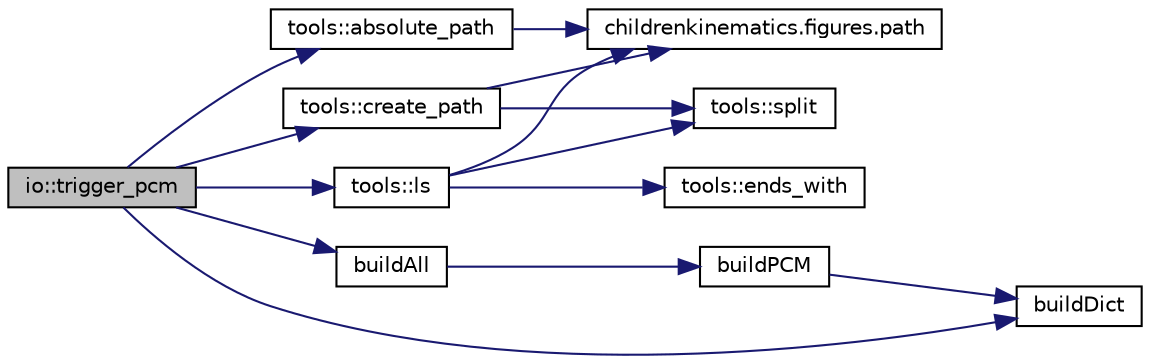 digraph "io::trigger_pcm"
{
 // INTERACTIVE_SVG=YES
 // LATEX_PDF_SIZE
  edge [fontname="Helvetica",fontsize="10",labelfontname="Helvetica",labelfontsize="10"];
  node [fontname="Helvetica",fontsize="10",shape=record];
  rankdir="LR";
  Node1 [label="io::trigger_pcm",height=0.2,width=0.4,color="black", fillcolor="grey75", style="filled", fontcolor="black",tooltip="Triggers the generation of a ROOT PCM (Precompiled Module) if needed for dictionary generation."];
  Node1 -> Node2 [color="midnightblue",fontsize="10",style="solid",fontname="Helvetica"];
  Node2 [label="tools::absolute_path",height=0.2,width=0.4,color="black", fillcolor="white", style="filled",URL="$classtools.html#a408b66ad73b7b4bb962634c14a55b619",tooltip="Converts a relative path to an absolute path."];
  Node2 -> Node3 [color="midnightblue",fontsize="10",style="solid",fontname="Helvetica"];
  Node3 [label="childrenkinematics.figures.path",height=0.2,width=0.4,color="black", fillcolor="white", style="filled",URL="$namespacechildrenkinematics_1_1figures.html#a4b217acaa3fe7d5c60c04978cbf782dc",tooltip=" "];
  Node1 -> Node4 [color="midnightblue",fontsize="10",style="solid",fontname="Helvetica"];
  Node4 [label="buildAll",height=0.2,width=0.4,color="black", fillcolor="white", style="filled",URL="$structs_2cxx_2base_8cxx.html#aa67f17555eea254a2f080d4bfaa19262",tooltip="Initiates the build of all dictionaries and PCM files."];
  Node4 -> Node5 [color="midnightblue",fontsize="10",style="solid",fontname="Helvetica"];
  Node5 [label="buildPCM",height=0.2,width=0.4,color="black", fillcolor="white", style="filled",URL="$structs_2cxx_2base_8cxx.html#a96c2f5b7a58cb27671db52cf01b24c35",tooltip="Builds a Precompiled Module (PCM) file for a specific module."];
  Node5 -> Node6 [color="midnightblue",fontsize="10",style="solid",fontname="Helvetica"];
  Node6 [label="buildDict",height=0.2,width=0.4,color="black", fillcolor="white", style="filled",URL="$structs_2cxx_2base_8cxx.html#a25eaf56fcdb4b2d9583f6d55ee6bd9b7",tooltip="Builds a dictionary for a specific data type."];
  Node1 -> Node6 [color="midnightblue",fontsize="10",style="solid",fontname="Helvetica"];
  Node1 -> Node7 [color="midnightblue",fontsize="10",style="solid",fontname="Helvetica"];
  Node7 [label="tools::create_path",height=0.2,width=0.4,color="black", fillcolor="white", style="filled",URL="$classtools.html#aed9f3247b474a8fb1840860d51cde7ca",tooltip="Creates a directory path, including parent directories if needed."];
  Node7 -> Node3 [color="midnightblue",fontsize="10",style="solid",fontname="Helvetica"];
  Node7 -> Node8 [color="midnightblue",fontsize="10",style="solid",fontname="Helvetica"];
  Node8 [label="tools::split",height=0.2,width=0.4,color="black", fillcolor="white", style="filled",URL="$classtools.html#a352a6965f2f3c768f0f4ecd1f978fcc0",tooltip="Splits a string into a vector of substrings based on a delimiter."];
  Node1 -> Node9 [color="midnightblue",fontsize="10",style="solid",fontname="Helvetica"];
  Node9 [label="tools::ls",height=0.2,width=0.4,color="black", fillcolor="white", style="filled",URL="$classtools.html#a5ab0f2cc351dd97951358ebe19e9c18d",tooltip="Lists files in a directory, optionally filtered by extension."];
  Node9 -> Node10 [color="midnightblue",fontsize="10",style="solid",fontname="Helvetica"];
  Node10 [label="tools::ends_with",height=0.2,width=0.4,color="black", fillcolor="white", style="filled",URL="$classtools.html#a3d538da5310467c9321b27cd6a75b9af",tooltip="Checks if a string ends with a specific substring."];
  Node9 -> Node3 [color="midnightblue",fontsize="10",style="solid",fontname="Helvetica"];
  Node9 -> Node8 [color="midnightblue",fontsize="10",style="solid",fontname="Helvetica"];
}
